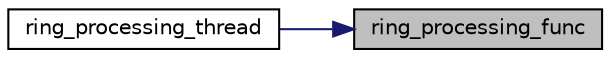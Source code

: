 digraph "ring_processing_func"
{
 // LATEX_PDF_SIZE
  edge [fontname="Helvetica",fontsize="10",labelfontname="Helvetica",labelfontsize="10"];
  node [fontname="Helvetica",fontsize="10",shape=record];
  rankdir="RL";
  Node1 [label="ring_processing_func",height=0.2,width=0.4,color="black", fillcolor="grey75", style="filled", fontcolor="black",tooltip=" "];
  Node1 -> Node2 [dir="back",color="midnightblue",fontsize="10",style="solid",fontname="Helvetica"];
  Node2 [label="ring_processing_thread",height=0.2,width=0.4,color="black", fillcolor="white", style="filled",URL="$xran__common_8h.html#a3cdc276ccd8081a8bda75f22b0cac279",tooltip=" "];
}
